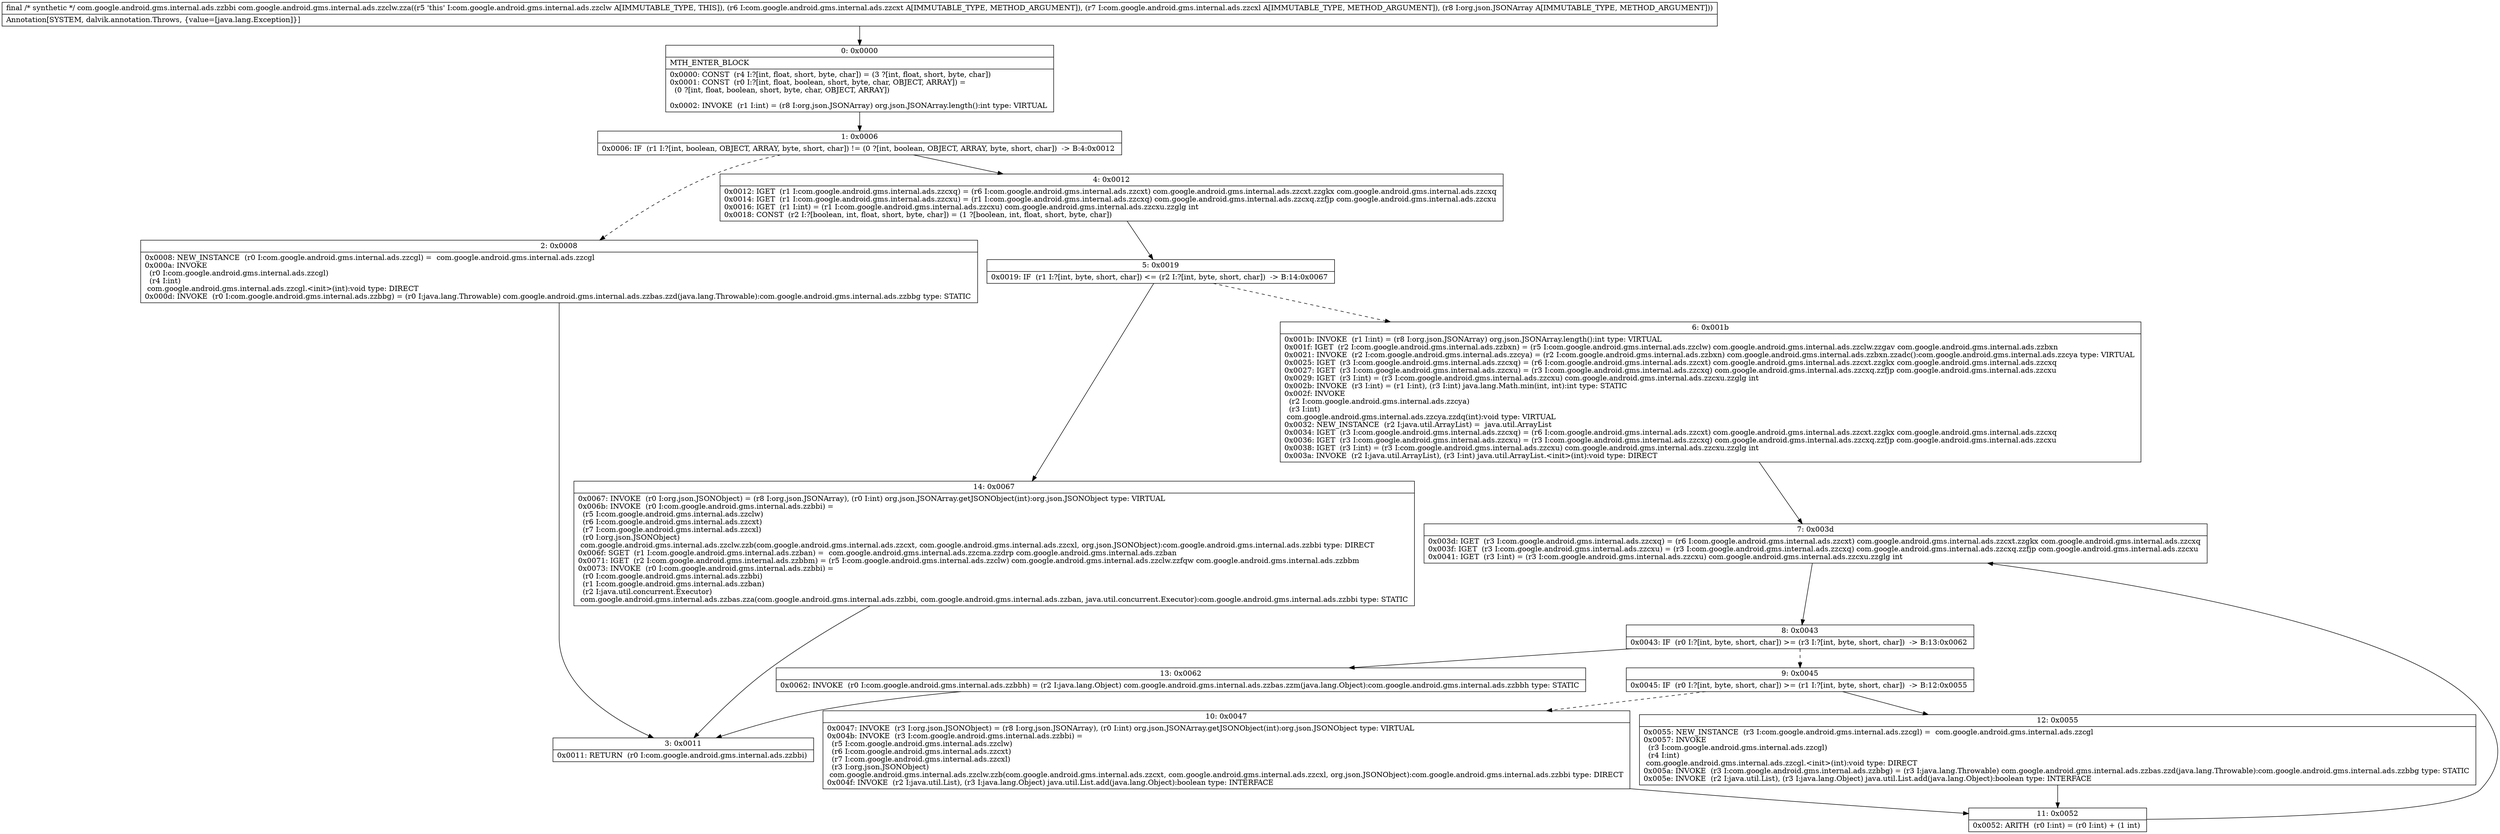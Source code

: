 digraph "CFG forcom.google.android.gms.internal.ads.zzclw.zza(Lcom\/google\/android\/gms\/internal\/ads\/zzcxt;Lcom\/google\/android\/gms\/internal\/ads\/zzcxl;Lorg\/json\/JSONArray;)Lcom\/google\/android\/gms\/internal\/ads\/zzbbi;" {
Node_0 [shape=record,label="{0\:\ 0x0000|MTH_ENTER_BLOCK\l|0x0000: CONST  (r4 I:?[int, float, short, byte, char]) = (3 ?[int, float, short, byte, char]) \l0x0001: CONST  (r0 I:?[int, float, boolean, short, byte, char, OBJECT, ARRAY]) = \l  (0 ?[int, float, boolean, short, byte, char, OBJECT, ARRAY])\l \l0x0002: INVOKE  (r1 I:int) = (r8 I:org.json.JSONArray) org.json.JSONArray.length():int type: VIRTUAL \l}"];
Node_1 [shape=record,label="{1\:\ 0x0006|0x0006: IF  (r1 I:?[int, boolean, OBJECT, ARRAY, byte, short, char]) != (0 ?[int, boolean, OBJECT, ARRAY, byte, short, char])  \-\> B:4:0x0012 \l}"];
Node_2 [shape=record,label="{2\:\ 0x0008|0x0008: NEW_INSTANCE  (r0 I:com.google.android.gms.internal.ads.zzcgl) =  com.google.android.gms.internal.ads.zzcgl \l0x000a: INVOKE  \l  (r0 I:com.google.android.gms.internal.ads.zzcgl)\l  (r4 I:int)\l com.google.android.gms.internal.ads.zzcgl.\<init\>(int):void type: DIRECT \l0x000d: INVOKE  (r0 I:com.google.android.gms.internal.ads.zzbbg) = (r0 I:java.lang.Throwable) com.google.android.gms.internal.ads.zzbas.zzd(java.lang.Throwable):com.google.android.gms.internal.ads.zzbbg type: STATIC \l}"];
Node_3 [shape=record,label="{3\:\ 0x0011|0x0011: RETURN  (r0 I:com.google.android.gms.internal.ads.zzbbi) \l}"];
Node_4 [shape=record,label="{4\:\ 0x0012|0x0012: IGET  (r1 I:com.google.android.gms.internal.ads.zzcxq) = (r6 I:com.google.android.gms.internal.ads.zzcxt) com.google.android.gms.internal.ads.zzcxt.zzgkx com.google.android.gms.internal.ads.zzcxq \l0x0014: IGET  (r1 I:com.google.android.gms.internal.ads.zzcxu) = (r1 I:com.google.android.gms.internal.ads.zzcxq) com.google.android.gms.internal.ads.zzcxq.zzfjp com.google.android.gms.internal.ads.zzcxu \l0x0016: IGET  (r1 I:int) = (r1 I:com.google.android.gms.internal.ads.zzcxu) com.google.android.gms.internal.ads.zzcxu.zzglg int \l0x0018: CONST  (r2 I:?[boolean, int, float, short, byte, char]) = (1 ?[boolean, int, float, short, byte, char]) \l}"];
Node_5 [shape=record,label="{5\:\ 0x0019|0x0019: IF  (r1 I:?[int, byte, short, char]) \<= (r2 I:?[int, byte, short, char])  \-\> B:14:0x0067 \l}"];
Node_6 [shape=record,label="{6\:\ 0x001b|0x001b: INVOKE  (r1 I:int) = (r8 I:org.json.JSONArray) org.json.JSONArray.length():int type: VIRTUAL \l0x001f: IGET  (r2 I:com.google.android.gms.internal.ads.zzbxn) = (r5 I:com.google.android.gms.internal.ads.zzclw) com.google.android.gms.internal.ads.zzclw.zzgav com.google.android.gms.internal.ads.zzbxn \l0x0021: INVOKE  (r2 I:com.google.android.gms.internal.ads.zzcya) = (r2 I:com.google.android.gms.internal.ads.zzbxn) com.google.android.gms.internal.ads.zzbxn.zzadc():com.google.android.gms.internal.ads.zzcya type: VIRTUAL \l0x0025: IGET  (r3 I:com.google.android.gms.internal.ads.zzcxq) = (r6 I:com.google.android.gms.internal.ads.zzcxt) com.google.android.gms.internal.ads.zzcxt.zzgkx com.google.android.gms.internal.ads.zzcxq \l0x0027: IGET  (r3 I:com.google.android.gms.internal.ads.zzcxu) = (r3 I:com.google.android.gms.internal.ads.zzcxq) com.google.android.gms.internal.ads.zzcxq.zzfjp com.google.android.gms.internal.ads.zzcxu \l0x0029: IGET  (r3 I:int) = (r3 I:com.google.android.gms.internal.ads.zzcxu) com.google.android.gms.internal.ads.zzcxu.zzglg int \l0x002b: INVOKE  (r3 I:int) = (r1 I:int), (r3 I:int) java.lang.Math.min(int, int):int type: STATIC \l0x002f: INVOKE  \l  (r2 I:com.google.android.gms.internal.ads.zzcya)\l  (r3 I:int)\l com.google.android.gms.internal.ads.zzcya.zzdq(int):void type: VIRTUAL \l0x0032: NEW_INSTANCE  (r2 I:java.util.ArrayList) =  java.util.ArrayList \l0x0034: IGET  (r3 I:com.google.android.gms.internal.ads.zzcxq) = (r6 I:com.google.android.gms.internal.ads.zzcxt) com.google.android.gms.internal.ads.zzcxt.zzgkx com.google.android.gms.internal.ads.zzcxq \l0x0036: IGET  (r3 I:com.google.android.gms.internal.ads.zzcxu) = (r3 I:com.google.android.gms.internal.ads.zzcxq) com.google.android.gms.internal.ads.zzcxq.zzfjp com.google.android.gms.internal.ads.zzcxu \l0x0038: IGET  (r3 I:int) = (r3 I:com.google.android.gms.internal.ads.zzcxu) com.google.android.gms.internal.ads.zzcxu.zzglg int \l0x003a: INVOKE  (r2 I:java.util.ArrayList), (r3 I:int) java.util.ArrayList.\<init\>(int):void type: DIRECT \l}"];
Node_7 [shape=record,label="{7\:\ 0x003d|0x003d: IGET  (r3 I:com.google.android.gms.internal.ads.zzcxq) = (r6 I:com.google.android.gms.internal.ads.zzcxt) com.google.android.gms.internal.ads.zzcxt.zzgkx com.google.android.gms.internal.ads.zzcxq \l0x003f: IGET  (r3 I:com.google.android.gms.internal.ads.zzcxu) = (r3 I:com.google.android.gms.internal.ads.zzcxq) com.google.android.gms.internal.ads.zzcxq.zzfjp com.google.android.gms.internal.ads.zzcxu \l0x0041: IGET  (r3 I:int) = (r3 I:com.google.android.gms.internal.ads.zzcxu) com.google.android.gms.internal.ads.zzcxu.zzglg int \l}"];
Node_8 [shape=record,label="{8\:\ 0x0043|0x0043: IF  (r0 I:?[int, byte, short, char]) \>= (r3 I:?[int, byte, short, char])  \-\> B:13:0x0062 \l}"];
Node_9 [shape=record,label="{9\:\ 0x0045|0x0045: IF  (r0 I:?[int, byte, short, char]) \>= (r1 I:?[int, byte, short, char])  \-\> B:12:0x0055 \l}"];
Node_10 [shape=record,label="{10\:\ 0x0047|0x0047: INVOKE  (r3 I:org.json.JSONObject) = (r8 I:org.json.JSONArray), (r0 I:int) org.json.JSONArray.getJSONObject(int):org.json.JSONObject type: VIRTUAL \l0x004b: INVOKE  (r3 I:com.google.android.gms.internal.ads.zzbbi) = \l  (r5 I:com.google.android.gms.internal.ads.zzclw)\l  (r6 I:com.google.android.gms.internal.ads.zzcxt)\l  (r7 I:com.google.android.gms.internal.ads.zzcxl)\l  (r3 I:org.json.JSONObject)\l com.google.android.gms.internal.ads.zzclw.zzb(com.google.android.gms.internal.ads.zzcxt, com.google.android.gms.internal.ads.zzcxl, org.json.JSONObject):com.google.android.gms.internal.ads.zzbbi type: DIRECT \l0x004f: INVOKE  (r2 I:java.util.List), (r3 I:java.lang.Object) java.util.List.add(java.lang.Object):boolean type: INTERFACE \l}"];
Node_11 [shape=record,label="{11\:\ 0x0052|0x0052: ARITH  (r0 I:int) = (r0 I:int) + (1 int) \l}"];
Node_12 [shape=record,label="{12\:\ 0x0055|0x0055: NEW_INSTANCE  (r3 I:com.google.android.gms.internal.ads.zzcgl) =  com.google.android.gms.internal.ads.zzcgl \l0x0057: INVOKE  \l  (r3 I:com.google.android.gms.internal.ads.zzcgl)\l  (r4 I:int)\l com.google.android.gms.internal.ads.zzcgl.\<init\>(int):void type: DIRECT \l0x005a: INVOKE  (r3 I:com.google.android.gms.internal.ads.zzbbg) = (r3 I:java.lang.Throwable) com.google.android.gms.internal.ads.zzbas.zzd(java.lang.Throwable):com.google.android.gms.internal.ads.zzbbg type: STATIC \l0x005e: INVOKE  (r2 I:java.util.List), (r3 I:java.lang.Object) java.util.List.add(java.lang.Object):boolean type: INTERFACE \l}"];
Node_13 [shape=record,label="{13\:\ 0x0062|0x0062: INVOKE  (r0 I:com.google.android.gms.internal.ads.zzbbh) = (r2 I:java.lang.Object) com.google.android.gms.internal.ads.zzbas.zzm(java.lang.Object):com.google.android.gms.internal.ads.zzbbh type: STATIC \l}"];
Node_14 [shape=record,label="{14\:\ 0x0067|0x0067: INVOKE  (r0 I:org.json.JSONObject) = (r8 I:org.json.JSONArray), (r0 I:int) org.json.JSONArray.getJSONObject(int):org.json.JSONObject type: VIRTUAL \l0x006b: INVOKE  (r0 I:com.google.android.gms.internal.ads.zzbbi) = \l  (r5 I:com.google.android.gms.internal.ads.zzclw)\l  (r6 I:com.google.android.gms.internal.ads.zzcxt)\l  (r7 I:com.google.android.gms.internal.ads.zzcxl)\l  (r0 I:org.json.JSONObject)\l com.google.android.gms.internal.ads.zzclw.zzb(com.google.android.gms.internal.ads.zzcxt, com.google.android.gms.internal.ads.zzcxl, org.json.JSONObject):com.google.android.gms.internal.ads.zzbbi type: DIRECT \l0x006f: SGET  (r1 I:com.google.android.gms.internal.ads.zzban) =  com.google.android.gms.internal.ads.zzcma.zzdrp com.google.android.gms.internal.ads.zzban \l0x0071: IGET  (r2 I:com.google.android.gms.internal.ads.zzbbm) = (r5 I:com.google.android.gms.internal.ads.zzclw) com.google.android.gms.internal.ads.zzclw.zzfqw com.google.android.gms.internal.ads.zzbbm \l0x0073: INVOKE  (r0 I:com.google.android.gms.internal.ads.zzbbi) = \l  (r0 I:com.google.android.gms.internal.ads.zzbbi)\l  (r1 I:com.google.android.gms.internal.ads.zzban)\l  (r2 I:java.util.concurrent.Executor)\l com.google.android.gms.internal.ads.zzbas.zza(com.google.android.gms.internal.ads.zzbbi, com.google.android.gms.internal.ads.zzban, java.util.concurrent.Executor):com.google.android.gms.internal.ads.zzbbi type: STATIC \l}"];
MethodNode[shape=record,label="{final \/* synthetic *\/ com.google.android.gms.internal.ads.zzbbi com.google.android.gms.internal.ads.zzclw.zza((r5 'this' I:com.google.android.gms.internal.ads.zzclw A[IMMUTABLE_TYPE, THIS]), (r6 I:com.google.android.gms.internal.ads.zzcxt A[IMMUTABLE_TYPE, METHOD_ARGUMENT]), (r7 I:com.google.android.gms.internal.ads.zzcxl A[IMMUTABLE_TYPE, METHOD_ARGUMENT]), (r8 I:org.json.JSONArray A[IMMUTABLE_TYPE, METHOD_ARGUMENT]))  | Annotation[SYSTEM, dalvik.annotation.Throws, \{value=[java.lang.Exception]\}]\l}"];
MethodNode -> Node_0;
Node_0 -> Node_1;
Node_1 -> Node_2[style=dashed];
Node_1 -> Node_4;
Node_2 -> Node_3;
Node_4 -> Node_5;
Node_5 -> Node_6[style=dashed];
Node_5 -> Node_14;
Node_6 -> Node_7;
Node_7 -> Node_8;
Node_8 -> Node_9[style=dashed];
Node_8 -> Node_13;
Node_9 -> Node_10[style=dashed];
Node_9 -> Node_12;
Node_10 -> Node_11;
Node_11 -> Node_7;
Node_12 -> Node_11;
Node_13 -> Node_3;
Node_14 -> Node_3;
}

